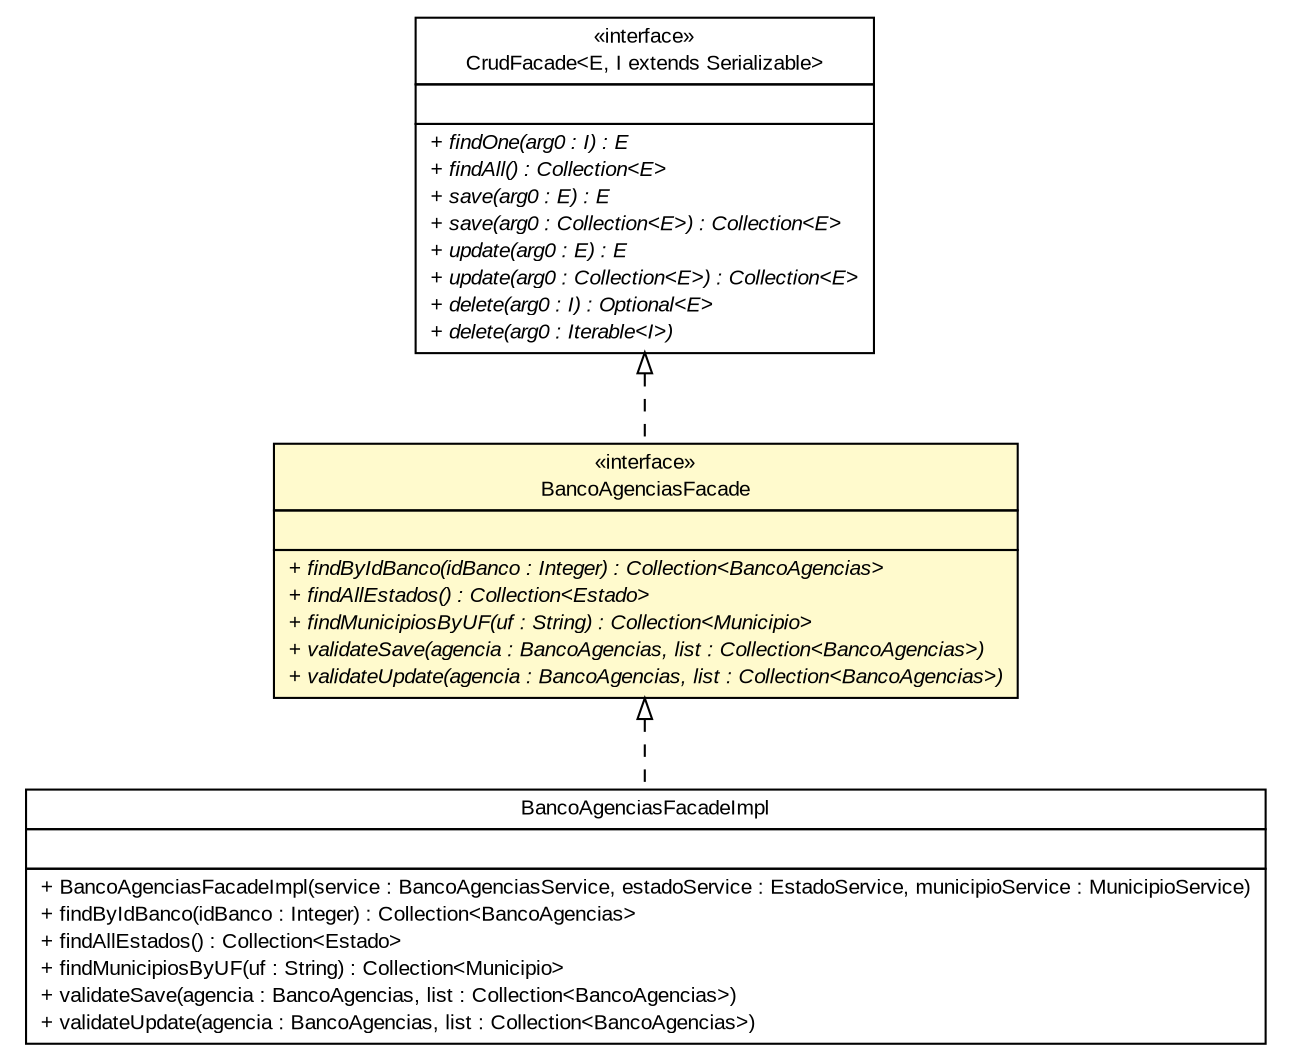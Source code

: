 #!/usr/local/bin/dot
#
# Class diagram 
# Generated by UMLGraph version R5_6 (http://www.umlgraph.org/)
#

digraph G {
	edge [fontname="arial",fontsize=10,labelfontname="arial",labelfontsize=10];
	node [fontname="arial",fontsize=10,shape=plaintext];
	nodesep=0.25;
	ranksep=0.5;
	// br.gov.to.sefaz.arr.parametros.business.facade.BancoAgenciasFacade
	c37230 [label=<<table title="br.gov.to.sefaz.arr.parametros.business.facade.BancoAgenciasFacade" border="0" cellborder="1" cellspacing="0" cellpadding="2" port="p" bgcolor="lemonChiffon" href="./BancoAgenciasFacade.html">
		<tr><td><table border="0" cellspacing="0" cellpadding="1">
<tr><td align="center" balign="center"> &#171;interface&#187; </td></tr>
<tr><td align="center" balign="center"> BancoAgenciasFacade </td></tr>
		</table></td></tr>
		<tr><td><table border="0" cellspacing="0" cellpadding="1">
<tr><td align="left" balign="left">  </td></tr>
		</table></td></tr>
		<tr><td><table border="0" cellspacing="0" cellpadding="1">
<tr><td align="left" balign="left"><font face="arial italic" point-size="10.0"> + findByIdBanco(idBanco : Integer) : Collection&lt;BancoAgencias&gt; </font></td></tr>
<tr><td align="left" balign="left"><font face="arial italic" point-size="10.0"> + findAllEstados() : Collection&lt;Estado&gt; </font></td></tr>
<tr><td align="left" balign="left"><font face="arial italic" point-size="10.0"> + findMunicipiosByUF(uf : String) : Collection&lt;Municipio&gt; </font></td></tr>
<tr><td align="left" balign="left"><font face="arial italic" point-size="10.0"> + validateSave(agencia : BancoAgencias, list : Collection&lt;BancoAgencias&gt;) </font></td></tr>
<tr><td align="left" balign="left"><font face="arial italic" point-size="10.0"> + validateUpdate(agencia : BancoAgencias, list : Collection&lt;BancoAgencias&gt;) </font></td></tr>
		</table></td></tr>
		</table>>, URL="./BancoAgenciasFacade.html", fontname="arial", fontcolor="black", fontsize=10.0];
	// br.gov.to.sefaz.arr.parametros.business.facade.impl.BancoAgenciasFacadeImpl
	c37240 [label=<<table title="br.gov.to.sefaz.arr.parametros.business.facade.impl.BancoAgenciasFacadeImpl" border="0" cellborder="1" cellspacing="0" cellpadding="2" port="p" href="./impl/BancoAgenciasFacadeImpl.html">
		<tr><td><table border="0" cellspacing="0" cellpadding="1">
<tr><td align="center" balign="center"> BancoAgenciasFacadeImpl </td></tr>
		</table></td></tr>
		<tr><td><table border="0" cellspacing="0" cellpadding="1">
<tr><td align="left" balign="left">  </td></tr>
		</table></td></tr>
		<tr><td><table border="0" cellspacing="0" cellpadding="1">
<tr><td align="left" balign="left"> + BancoAgenciasFacadeImpl(service : BancoAgenciasService, estadoService : EstadoService, municipioService : MunicipioService) </td></tr>
<tr><td align="left" balign="left"> + findByIdBanco(idBanco : Integer) : Collection&lt;BancoAgencias&gt; </td></tr>
<tr><td align="left" balign="left"> + findAllEstados() : Collection&lt;Estado&gt; </td></tr>
<tr><td align="left" balign="left"> + findMunicipiosByUF(uf : String) : Collection&lt;Municipio&gt; </td></tr>
<tr><td align="left" balign="left"> + validateSave(agencia : BancoAgencias, list : Collection&lt;BancoAgencias&gt;) </td></tr>
<tr><td align="left" balign="left"> + validateUpdate(agencia : BancoAgencias, list : Collection&lt;BancoAgencias&gt;) </td></tr>
		</table></td></tr>
		</table>>, URL="./impl/BancoAgenciasFacadeImpl.html", fontname="arial", fontcolor="black", fontsize=10.0];
	//br.gov.to.sefaz.arr.parametros.business.facade.BancoAgenciasFacade implements br.gov.to.sefaz.business.facade.CrudFacade<E, I extends java.io.Serializable>
	c37582:p -> c37230:p [dir=back,arrowtail=empty,style=dashed];
	//br.gov.to.sefaz.arr.parametros.business.facade.impl.BancoAgenciasFacadeImpl implements br.gov.to.sefaz.arr.parametros.business.facade.BancoAgenciasFacade
	c37230:p -> c37240:p [dir=back,arrowtail=empty,style=dashed];
	// br.gov.to.sefaz.business.facade.CrudFacade<E, I extends java.io.Serializable>
	c37582 [label=<<table title="br.gov.to.sefaz.business.facade.CrudFacade" border="0" cellborder="1" cellspacing="0" cellpadding="2" port="p" href="http://java.sun.com/j2se/1.4.2/docs/api/br/gov/to/sefaz/business/facade/CrudFacade.html">
		<tr><td><table border="0" cellspacing="0" cellpadding="1">
<tr><td align="center" balign="center"> &#171;interface&#187; </td></tr>
<tr><td align="center" balign="center"> CrudFacade&lt;E, I extends Serializable&gt; </td></tr>
		</table></td></tr>
		<tr><td><table border="0" cellspacing="0" cellpadding="1">
<tr><td align="left" balign="left">  </td></tr>
		</table></td></tr>
		<tr><td><table border="0" cellspacing="0" cellpadding="1">
<tr><td align="left" balign="left"><font face="arial italic" point-size="10.0"> + findOne(arg0 : I) : E </font></td></tr>
<tr><td align="left" balign="left"><font face="arial italic" point-size="10.0"> + findAll() : Collection&lt;E&gt; </font></td></tr>
<tr><td align="left" balign="left"><font face="arial italic" point-size="10.0"> + save(arg0 : E) : E </font></td></tr>
<tr><td align="left" balign="left"><font face="arial italic" point-size="10.0"> + save(arg0 : Collection&lt;E&gt;) : Collection&lt;E&gt; </font></td></tr>
<tr><td align="left" balign="left"><font face="arial italic" point-size="10.0"> + update(arg0 : E) : E </font></td></tr>
<tr><td align="left" balign="left"><font face="arial italic" point-size="10.0"> + update(arg0 : Collection&lt;E&gt;) : Collection&lt;E&gt; </font></td></tr>
<tr><td align="left" balign="left"><font face="arial italic" point-size="10.0"> + delete(arg0 : I) : Optional&lt;E&gt; </font></td></tr>
<tr><td align="left" balign="left"><font face="arial italic" point-size="10.0"> + delete(arg0 : Iterable&lt;I&gt;) </font></td></tr>
		</table></td></tr>
		</table>>, URL="http://java.sun.com/j2se/1.4.2/docs/api/br/gov/to/sefaz/business/facade/CrudFacade.html", fontname="arial", fontcolor="black", fontsize=10.0];
}

